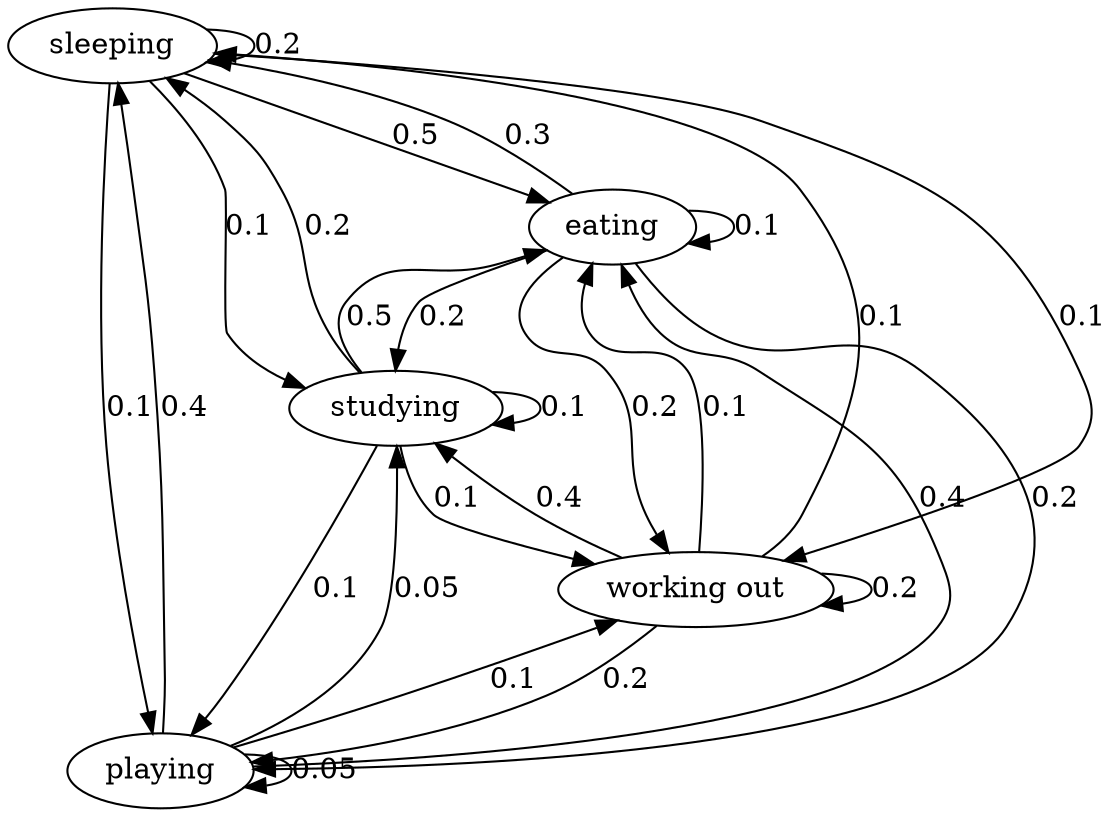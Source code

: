 digraph  {
sleeping;
eating;
playing;
"working out";
studying;
sleeping -> sleeping  [key=0, label="0.2", weight="0.2"];
sleeping -> eating  [key=0, label="0.5", weight="0.5"];
sleeping -> playing  [key=0, label="0.1", weight="0.1"];
sleeping -> "working out"  [key=0, label="0.1", weight="0.1"];
sleeping -> studying  [key=0, label="0.1", weight="0.1"];
eating -> sleeping  [key=0, label="0.3", weight="0.3"];
eating -> eating  [key=0, label="0.1", weight="0.1"];
eating -> playing  [key=0, label="0.2", weight="0.2"];
eating -> "working out"  [key=0, label="0.2", weight="0.2"];
eating -> studying  [key=0, label="0.2", weight="0.2"];
playing -> sleeping  [key=0, label="0.4", weight="0.4"];
playing -> eating  [key=0, label="0.4", weight="0.4"];
playing -> playing  [key=0, label="0.05", weight="0.05"];
playing -> "working out"  [key=0, label="0.1", weight="0.1"];
playing -> studying  [key=0, label="0.05", weight="0.05"];
"working out" -> sleeping  [key=0, label="0.1", weight="0.1"];
"working out" -> eating  [key=0, label="0.1", weight="0.1"];
"working out" -> playing  [key=0, label="0.2", weight="0.2"];
"working out" -> "working out"  [key=0, label="0.2", weight="0.2"];
"working out" -> studying  [key=0, label="0.4", weight="0.4"];
studying -> sleeping  [key=0, label="0.2", weight="0.2"];
studying -> eating  [key=0, label="0.5", weight="0.5"];
studying -> playing  [key=0, label="0.1", weight="0.1"];
studying -> "working out"  [key=0, label="0.1", weight="0.1"];
studying -> studying  [key=0, label="0.1", weight="0.1"];
}
